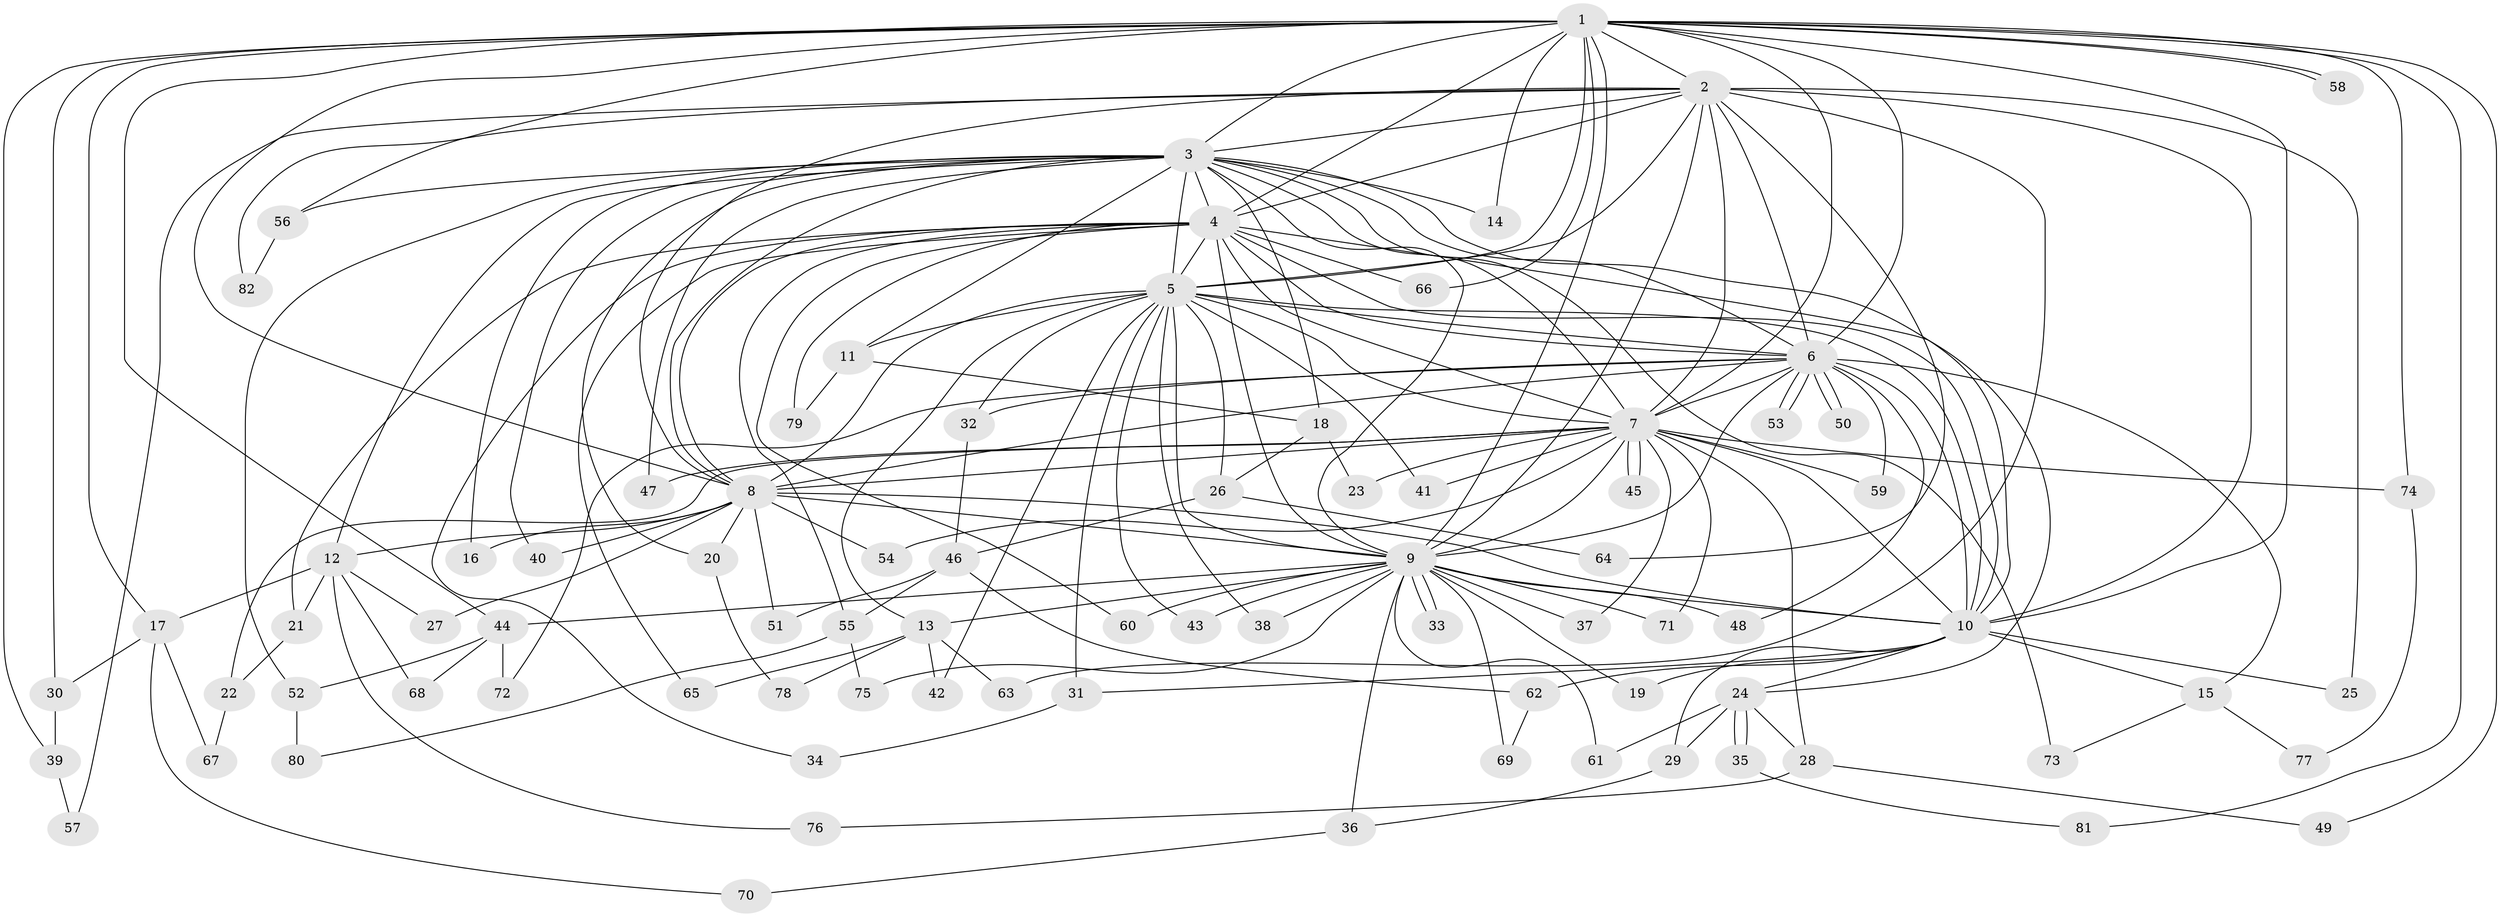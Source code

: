// Generated by graph-tools (version 1.1) at 2025/49/03/09/25 03:49:43]
// undirected, 82 vertices, 189 edges
graph export_dot {
graph [start="1"]
  node [color=gray90,style=filled];
  1;
  2;
  3;
  4;
  5;
  6;
  7;
  8;
  9;
  10;
  11;
  12;
  13;
  14;
  15;
  16;
  17;
  18;
  19;
  20;
  21;
  22;
  23;
  24;
  25;
  26;
  27;
  28;
  29;
  30;
  31;
  32;
  33;
  34;
  35;
  36;
  37;
  38;
  39;
  40;
  41;
  42;
  43;
  44;
  45;
  46;
  47;
  48;
  49;
  50;
  51;
  52;
  53;
  54;
  55;
  56;
  57;
  58;
  59;
  60;
  61;
  62;
  63;
  64;
  65;
  66;
  67;
  68;
  69;
  70;
  71;
  72;
  73;
  74;
  75;
  76;
  77;
  78;
  79;
  80;
  81;
  82;
  1 -- 2;
  1 -- 3;
  1 -- 4;
  1 -- 5;
  1 -- 6;
  1 -- 7;
  1 -- 8;
  1 -- 9;
  1 -- 10;
  1 -- 14;
  1 -- 17;
  1 -- 30;
  1 -- 39;
  1 -- 44;
  1 -- 49;
  1 -- 56;
  1 -- 58;
  1 -- 58;
  1 -- 66;
  1 -- 74;
  1 -- 81;
  2 -- 3;
  2 -- 4;
  2 -- 5;
  2 -- 6;
  2 -- 7;
  2 -- 8;
  2 -- 9;
  2 -- 10;
  2 -- 25;
  2 -- 57;
  2 -- 63;
  2 -- 64;
  2 -- 82;
  3 -- 4;
  3 -- 5;
  3 -- 6;
  3 -- 7;
  3 -- 8;
  3 -- 9;
  3 -- 10;
  3 -- 11;
  3 -- 12;
  3 -- 14;
  3 -- 16;
  3 -- 18;
  3 -- 20;
  3 -- 40;
  3 -- 47;
  3 -- 52;
  3 -- 56;
  3 -- 73;
  4 -- 5;
  4 -- 6;
  4 -- 7;
  4 -- 8;
  4 -- 9;
  4 -- 10;
  4 -- 21;
  4 -- 24;
  4 -- 34;
  4 -- 55;
  4 -- 60;
  4 -- 65;
  4 -- 66;
  4 -- 79;
  5 -- 6;
  5 -- 7;
  5 -- 8;
  5 -- 9;
  5 -- 10;
  5 -- 11;
  5 -- 13;
  5 -- 26;
  5 -- 31;
  5 -- 32;
  5 -- 38;
  5 -- 41;
  5 -- 42;
  5 -- 43;
  6 -- 7;
  6 -- 8;
  6 -- 9;
  6 -- 10;
  6 -- 15;
  6 -- 32;
  6 -- 48;
  6 -- 50;
  6 -- 50;
  6 -- 53;
  6 -- 53;
  6 -- 59;
  6 -- 72;
  7 -- 8;
  7 -- 9;
  7 -- 10;
  7 -- 22;
  7 -- 23;
  7 -- 28;
  7 -- 37;
  7 -- 41;
  7 -- 45;
  7 -- 45;
  7 -- 47;
  7 -- 54;
  7 -- 59;
  7 -- 71;
  7 -- 74;
  8 -- 9;
  8 -- 10;
  8 -- 12;
  8 -- 16;
  8 -- 20;
  8 -- 27;
  8 -- 40;
  8 -- 51;
  8 -- 54;
  9 -- 10;
  9 -- 13;
  9 -- 19;
  9 -- 33;
  9 -- 33;
  9 -- 36;
  9 -- 37;
  9 -- 38;
  9 -- 43;
  9 -- 44;
  9 -- 48;
  9 -- 60;
  9 -- 61;
  9 -- 69;
  9 -- 71;
  9 -- 75;
  10 -- 15;
  10 -- 19;
  10 -- 24;
  10 -- 25;
  10 -- 29;
  10 -- 31;
  10 -- 62;
  11 -- 18;
  11 -- 79;
  12 -- 17;
  12 -- 21;
  12 -- 27;
  12 -- 68;
  12 -- 76;
  13 -- 42;
  13 -- 63;
  13 -- 65;
  13 -- 78;
  15 -- 73;
  15 -- 77;
  17 -- 30;
  17 -- 67;
  17 -- 70;
  18 -- 23;
  18 -- 26;
  20 -- 78;
  21 -- 22;
  22 -- 67;
  24 -- 28;
  24 -- 29;
  24 -- 35;
  24 -- 35;
  24 -- 61;
  26 -- 46;
  26 -- 64;
  28 -- 49;
  28 -- 76;
  29 -- 36;
  30 -- 39;
  31 -- 34;
  32 -- 46;
  35 -- 81;
  36 -- 70;
  39 -- 57;
  44 -- 52;
  44 -- 68;
  44 -- 72;
  46 -- 51;
  46 -- 55;
  46 -- 62;
  52 -- 80;
  55 -- 75;
  55 -- 80;
  56 -- 82;
  62 -- 69;
  74 -- 77;
}
